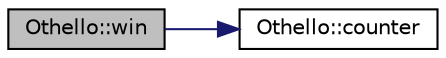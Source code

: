 digraph "Othello::win"
{
  edge [fontname="Helvetica",fontsize="10",labelfontname="Helvetica",labelfontsize="10"];
  node [fontname="Helvetica",fontsize="10",shape=record];
  rankdir="LR";
  Node29 [label="Othello::win",height=0.2,width=0.4,color="black", fillcolor="grey75", style="filled", fontcolor="black"];
  Node29 -> Node30 [color="midnightblue",fontsize="10",style="solid",fontname="Helvetica"];
  Node30 [label="Othello::counter",height=0.2,width=0.4,color="black", fillcolor="white", style="filled",URL="$class_othello.html#ac12d9682f956e7fedf9e120c71a35c59"];
}

